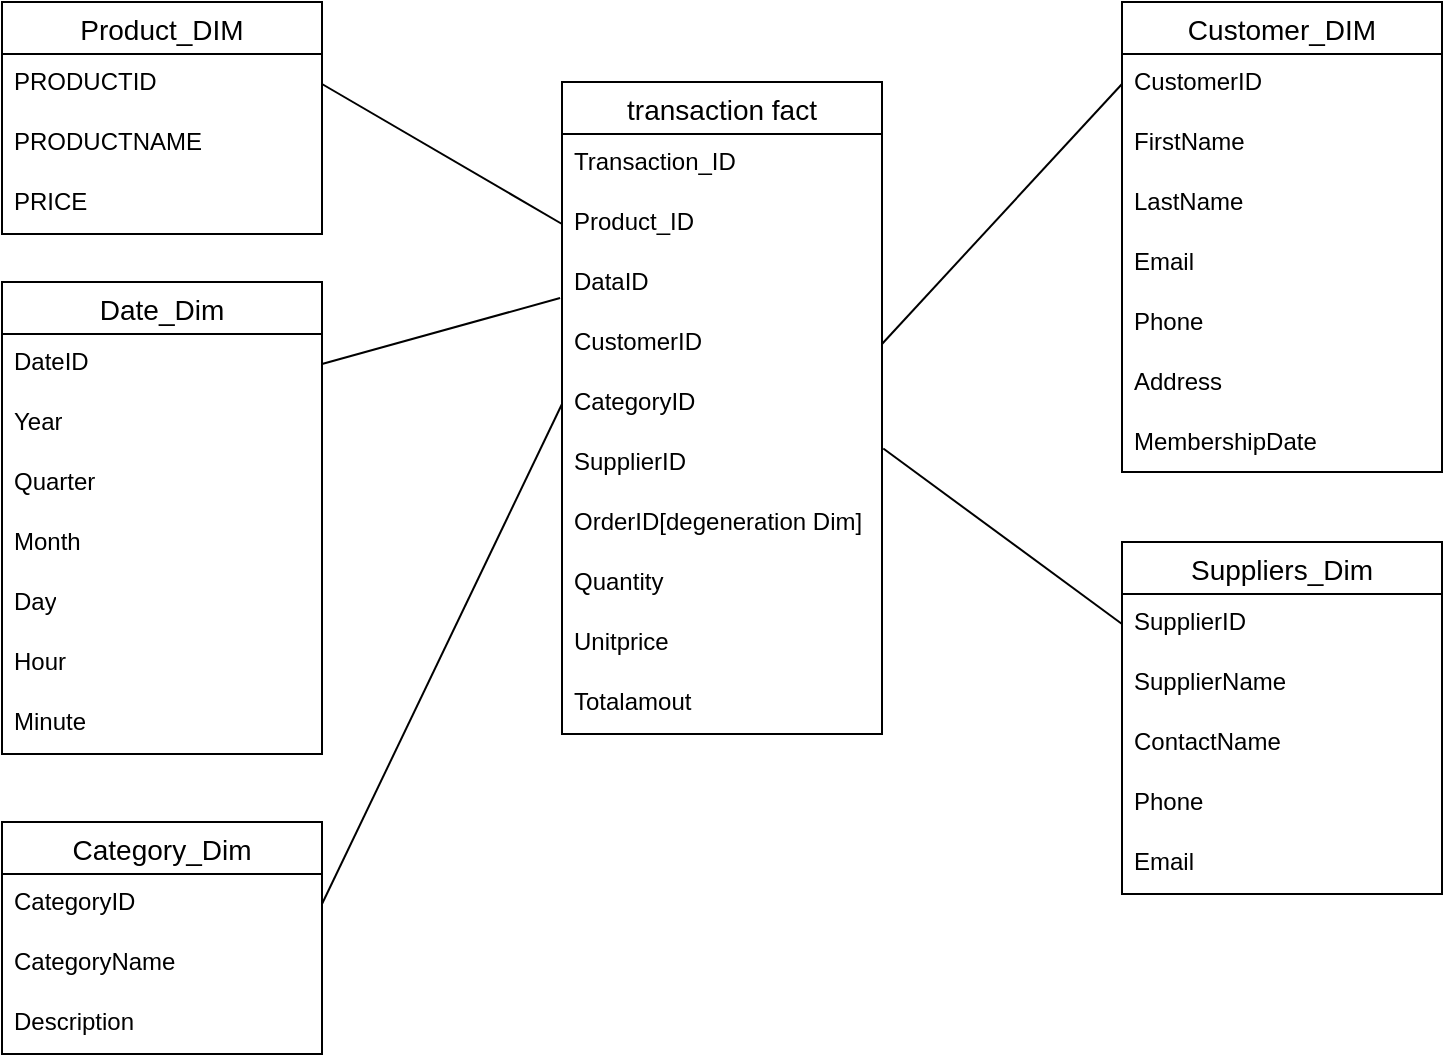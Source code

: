 <?xml version="1.0" encoding="UTF-8"?>
<mxfile version="26.0.5">
  <diagram name="Page-1" id="30N8eAI-o2hEbNPZL0pc">
    <mxGraphModel dx="976" dy="661" grid="1" gridSize="10" guides="1" tooltips="1" connect="1" arrows="1" fold="1" page="1" pageScale="1" pageWidth="827" pageHeight="1169" math="0" shadow="0">
      <root>
        <mxCell id="0" />
        <mxCell id="1" parent="0" />
        <mxCell id="7n53uG2axoxiYsYVunvY-4" value="" style="edgeStyle=orthogonalEdgeStyle;rounded=0;orthogonalLoop=1;jettySize=auto;html=1;" parent="1" edge="1">
          <mxGeometry relative="1" as="geometry">
            <mxPoint x="270" y="410" as="targetPoint" />
          </mxGeometry>
        </mxCell>
        <mxCell id="P4WPbD0DoGz35t1MUob3-14" value="transaction fact" style="swimlane;fontStyle=0;childLayout=stackLayout;horizontal=1;startSize=26;horizontalStack=0;resizeParent=1;resizeParentMax=0;resizeLast=0;collapsible=1;marginBottom=0;align=center;fontSize=14;" parent="1" vertex="1">
          <mxGeometry x="360" y="80" width="160" height="326" as="geometry" />
        </mxCell>
        <mxCell id="P4WPbD0DoGz35t1MUob3-41" value="Transaction_ID" style="text;strokeColor=none;fillColor=none;spacingLeft=4;spacingRight=4;overflow=hidden;rotatable=0;points=[[0,0.5],[1,0.5]];portConstraint=eastwest;fontSize=12;whiteSpace=wrap;html=1;" parent="P4WPbD0DoGz35t1MUob3-14" vertex="1">
          <mxGeometry y="26" width="160" height="30" as="geometry" />
        </mxCell>
        <mxCell id="P4WPbD0DoGz35t1MUob3-42" value="Product_ID" style="text;strokeColor=none;fillColor=none;spacingLeft=4;spacingRight=4;overflow=hidden;rotatable=0;points=[[0,0.5],[1,0.5]];portConstraint=eastwest;fontSize=12;whiteSpace=wrap;html=1;" parent="P4WPbD0DoGz35t1MUob3-14" vertex="1">
          <mxGeometry y="56" width="160" height="30" as="geometry" />
        </mxCell>
        <mxCell id="P4WPbD0DoGz35t1MUob3-57" value="DataID" style="text;strokeColor=none;fillColor=none;spacingLeft=4;spacingRight=4;overflow=hidden;rotatable=0;points=[[0,0.5],[1,0.5]];portConstraint=eastwest;fontSize=12;whiteSpace=wrap;html=1;" parent="P4WPbD0DoGz35t1MUob3-14" vertex="1">
          <mxGeometry y="86" width="160" height="30" as="geometry" />
        </mxCell>
        <mxCell id="P4WPbD0DoGz35t1MUob3-45" value="CustomerID" style="text;strokeColor=none;fillColor=none;spacingLeft=4;spacingRight=4;overflow=hidden;rotatable=0;points=[[0,0.5],[1,0.5]];portConstraint=eastwest;fontSize=12;whiteSpace=wrap;html=1;" parent="P4WPbD0DoGz35t1MUob3-14" vertex="1">
          <mxGeometry y="116" width="160" height="30" as="geometry" />
        </mxCell>
        <mxCell id="P4WPbD0DoGz35t1MUob3-43" value="CategoryID" style="text;strokeColor=none;fillColor=none;spacingLeft=4;spacingRight=4;overflow=hidden;rotatable=0;points=[[0,0.5],[1,0.5]];portConstraint=eastwest;fontSize=12;whiteSpace=wrap;html=1;" parent="P4WPbD0DoGz35t1MUob3-14" vertex="1">
          <mxGeometry y="146" width="160" height="30" as="geometry" />
        </mxCell>
        <mxCell id="P4WPbD0DoGz35t1MUob3-44" value="SupplierID" style="text;strokeColor=none;fillColor=none;spacingLeft=4;spacingRight=4;overflow=hidden;rotatable=0;points=[[0,0.5],[1,0.5]];portConstraint=eastwest;fontSize=12;whiteSpace=wrap;html=1;" parent="P4WPbD0DoGz35t1MUob3-14" vertex="1">
          <mxGeometry y="176" width="160" height="30" as="geometry" />
        </mxCell>
        <mxCell id="VtHosH_QOiQFz_T4gtvW-7" value="OrderID[degeneration Dim]" style="text;strokeColor=none;fillColor=none;spacingLeft=4;spacingRight=4;overflow=hidden;rotatable=0;points=[[0,0.5],[1,0.5]];portConstraint=eastwest;fontSize=12;whiteSpace=wrap;html=1;" parent="P4WPbD0DoGz35t1MUob3-14" vertex="1">
          <mxGeometry y="206" width="160" height="30" as="geometry" />
        </mxCell>
        <mxCell id="P4WPbD0DoGz35t1MUob3-47" value="Quantity" style="text;strokeColor=none;fillColor=none;spacingLeft=4;spacingRight=4;overflow=hidden;rotatable=0;points=[[0,0.5],[1,0.5]];portConstraint=eastwest;fontSize=12;whiteSpace=wrap;html=1;" parent="P4WPbD0DoGz35t1MUob3-14" vertex="1">
          <mxGeometry y="236" width="160" height="30" as="geometry" />
        </mxCell>
        <mxCell id="P4WPbD0DoGz35t1MUob3-48" value="Unitprice" style="text;strokeColor=none;fillColor=none;spacingLeft=4;spacingRight=4;overflow=hidden;rotatable=0;points=[[0,0.5],[1,0.5]];portConstraint=eastwest;fontSize=12;whiteSpace=wrap;html=1;" parent="P4WPbD0DoGz35t1MUob3-14" vertex="1">
          <mxGeometry y="266" width="160" height="30" as="geometry" />
        </mxCell>
        <mxCell id="P4WPbD0DoGz35t1MUob3-49" value="Totalamout" style="text;strokeColor=none;fillColor=none;spacingLeft=4;spacingRight=4;overflow=hidden;rotatable=0;points=[[0,0.5],[1,0.5]];portConstraint=eastwest;fontSize=12;whiteSpace=wrap;html=1;" parent="P4WPbD0DoGz35t1MUob3-14" vertex="1">
          <mxGeometry y="296" width="160" height="30" as="geometry" />
        </mxCell>
        <mxCell id="P4WPbD0DoGz35t1MUob3-18" value="Customer_DIM" style="swimlane;fontStyle=0;childLayout=stackLayout;horizontal=1;startSize=26;horizontalStack=0;resizeParent=1;resizeParentMax=0;resizeLast=0;collapsible=1;marginBottom=0;align=center;fontSize=14;" parent="1" vertex="1">
          <mxGeometry x="640" y="40" width="160" height="235" as="geometry">
            <mxRectangle x="620" y="40" width="130" height="30" as="alternateBounds" />
          </mxGeometry>
        </mxCell>
        <mxCell id="7n53uG2axoxiYsYVunvY-18" value="CustomerID" style="text;strokeColor=none;fillColor=none;spacingLeft=4;spacingRight=4;overflow=hidden;rotatable=0;points=[[0,0.5],[1,0.5]];portConstraint=eastwest;fontSize=12;whiteSpace=wrap;html=1;" parent="P4WPbD0DoGz35t1MUob3-18" vertex="1">
          <mxGeometry y="26" width="160" height="30" as="geometry" />
        </mxCell>
        <mxCell id="P4WPbD0DoGz35t1MUob3-19" value="FirstName" style="text;strokeColor=none;fillColor=none;spacingLeft=4;spacingRight=4;overflow=hidden;rotatable=0;points=[[0,0.5],[1,0.5]];portConstraint=eastwest;fontSize=12;whiteSpace=wrap;html=1;" parent="P4WPbD0DoGz35t1MUob3-18" vertex="1">
          <mxGeometry y="56" width="160" height="30" as="geometry" />
        </mxCell>
        <mxCell id="P4WPbD0DoGz35t1MUob3-20" value="LastName" style="text;strokeColor=none;fillColor=none;spacingLeft=4;spacingRight=4;overflow=hidden;rotatable=0;points=[[0,0.5],[1,0.5]];portConstraint=eastwest;fontSize=12;whiteSpace=wrap;html=1;" parent="P4WPbD0DoGz35t1MUob3-18" vertex="1">
          <mxGeometry y="86" width="160" height="30" as="geometry" />
        </mxCell>
        <mxCell id="P4WPbD0DoGz35t1MUob3-21" value="Email" style="text;strokeColor=none;fillColor=none;spacingLeft=4;spacingRight=4;overflow=hidden;rotatable=0;points=[[0,0.5],[1,0.5]];portConstraint=eastwest;fontSize=12;whiteSpace=wrap;html=1;" parent="P4WPbD0DoGz35t1MUob3-18" vertex="1">
          <mxGeometry y="116" width="160" height="30" as="geometry" />
        </mxCell>
        <mxCell id="7n53uG2axoxiYsYVunvY-14" value="Phone" style="text;strokeColor=none;fillColor=none;spacingLeft=4;spacingRight=4;overflow=hidden;rotatable=0;points=[[0,0.5],[1,0.5]];portConstraint=eastwest;fontSize=12;whiteSpace=wrap;html=1;" parent="P4WPbD0DoGz35t1MUob3-18" vertex="1">
          <mxGeometry y="146" width="160" height="30" as="geometry" />
        </mxCell>
        <mxCell id="7n53uG2axoxiYsYVunvY-15" value="Address" style="text;strokeColor=none;fillColor=none;spacingLeft=4;spacingRight=4;overflow=hidden;rotatable=0;points=[[0,0.5],[1,0.5]];portConstraint=eastwest;fontSize=12;whiteSpace=wrap;html=1;" parent="P4WPbD0DoGz35t1MUob3-18" vertex="1">
          <mxGeometry y="176" width="160" height="30" as="geometry" />
        </mxCell>
        <mxCell id="7n53uG2axoxiYsYVunvY-16" value="MembershipDate" style="text;strokeColor=none;fillColor=none;spacingLeft=4;spacingRight=4;overflow=hidden;rotatable=0;points=[[0,0.5],[1,0.5]];portConstraint=eastwest;fontSize=12;whiteSpace=wrap;html=1;" parent="P4WPbD0DoGz35t1MUob3-18" vertex="1">
          <mxGeometry y="206" width="160" height="29" as="geometry" />
        </mxCell>
        <mxCell id="P4WPbD0DoGz35t1MUob3-22" value="Suppliers_Dim" style="swimlane;fontStyle=0;childLayout=stackLayout;horizontal=1;startSize=26;horizontalStack=0;resizeParent=1;resizeParentMax=0;resizeLast=0;collapsible=1;marginBottom=0;align=center;fontSize=14;" parent="1" vertex="1">
          <mxGeometry x="640" y="310" width="160" height="176" as="geometry" />
        </mxCell>
        <mxCell id="P4WPbD0DoGz35t1MUob3-23" value="SupplierID" style="text;strokeColor=none;fillColor=none;spacingLeft=4;spacingRight=4;overflow=hidden;rotatable=0;points=[[0,0.5],[1,0.5]];portConstraint=eastwest;fontSize=12;whiteSpace=wrap;html=1;" parent="P4WPbD0DoGz35t1MUob3-22" vertex="1">
          <mxGeometry y="26" width="160" height="30" as="geometry" />
        </mxCell>
        <mxCell id="P4WPbD0DoGz35t1MUob3-24" value="SupplierName" style="text;strokeColor=none;fillColor=none;spacingLeft=4;spacingRight=4;overflow=hidden;rotatable=0;points=[[0,0.5],[1,0.5]];portConstraint=eastwest;fontSize=12;whiteSpace=wrap;html=1;" parent="P4WPbD0DoGz35t1MUob3-22" vertex="1">
          <mxGeometry y="56" width="160" height="30" as="geometry" />
        </mxCell>
        <mxCell id="P4WPbD0DoGz35t1MUob3-25" value="ContactName" style="text;strokeColor=none;fillColor=none;spacingLeft=4;spacingRight=4;overflow=hidden;rotatable=0;points=[[0,0.5],[1,0.5]];portConstraint=eastwest;fontSize=12;whiteSpace=wrap;html=1;" parent="P4WPbD0DoGz35t1MUob3-22" vertex="1">
          <mxGeometry y="86" width="160" height="30" as="geometry" />
        </mxCell>
        <mxCell id="VtHosH_QOiQFz_T4gtvW-2" value="Phone" style="text;strokeColor=none;fillColor=none;spacingLeft=4;spacingRight=4;overflow=hidden;rotatable=0;points=[[0,0.5],[1,0.5]];portConstraint=eastwest;fontSize=12;whiteSpace=wrap;html=1;" parent="P4WPbD0DoGz35t1MUob3-22" vertex="1">
          <mxGeometry y="116" width="160" height="30" as="geometry" />
        </mxCell>
        <mxCell id="VtHosH_QOiQFz_T4gtvW-3" value="Email" style="text;strokeColor=none;fillColor=none;spacingLeft=4;spacingRight=4;overflow=hidden;rotatable=0;points=[[0,0.5],[1,0.5]];portConstraint=eastwest;fontSize=12;whiteSpace=wrap;html=1;" parent="P4WPbD0DoGz35t1MUob3-22" vertex="1">
          <mxGeometry y="146" width="160" height="30" as="geometry" />
        </mxCell>
        <mxCell id="P4WPbD0DoGz35t1MUob3-26" value="Category_Dim" style="swimlane;fontStyle=0;childLayout=stackLayout;horizontal=1;startSize=26;horizontalStack=0;resizeParent=1;resizeParentMax=0;resizeLast=0;collapsible=1;marginBottom=0;align=center;fontSize=14;" parent="1" vertex="1">
          <mxGeometry x="80" y="450" width="160" height="116" as="geometry" />
        </mxCell>
        <mxCell id="P4WPbD0DoGz35t1MUob3-27" value="CategoryID" style="text;strokeColor=none;fillColor=none;spacingLeft=4;spacingRight=4;overflow=hidden;rotatable=0;points=[[0,0.5],[1,0.5]];portConstraint=eastwest;fontSize=12;whiteSpace=wrap;html=1;" parent="P4WPbD0DoGz35t1MUob3-26" vertex="1">
          <mxGeometry y="26" width="160" height="30" as="geometry" />
        </mxCell>
        <mxCell id="P4WPbD0DoGz35t1MUob3-28" value="CategoryName" style="text;strokeColor=none;fillColor=none;spacingLeft=4;spacingRight=4;overflow=hidden;rotatable=0;points=[[0,0.5],[1,0.5]];portConstraint=eastwest;fontSize=12;whiteSpace=wrap;html=1;" parent="P4WPbD0DoGz35t1MUob3-26" vertex="1">
          <mxGeometry y="56" width="160" height="30" as="geometry" />
        </mxCell>
        <mxCell id="P4WPbD0DoGz35t1MUob3-29" value="Description" style="text;strokeColor=none;fillColor=none;spacingLeft=4;spacingRight=4;overflow=hidden;rotatable=0;points=[[0,0.5],[1,0.5]];portConstraint=eastwest;fontSize=12;whiteSpace=wrap;html=1;" parent="P4WPbD0DoGz35t1MUob3-26" vertex="1">
          <mxGeometry y="86" width="160" height="30" as="geometry" />
        </mxCell>
        <mxCell id="IGvwOhfdOntMEw7CMS61-8" value="Product_DIM" style="swimlane;fontStyle=0;childLayout=stackLayout;horizontal=1;startSize=26;horizontalStack=0;resizeParent=1;resizeParentMax=0;resizeLast=0;collapsible=1;marginBottom=0;align=center;fontSize=14;" parent="1" vertex="1">
          <mxGeometry x="80" y="40" width="160" height="116" as="geometry" />
        </mxCell>
        <mxCell id="IGvwOhfdOntMEw7CMS61-9" value="&lt;div&gt;&lt;span style=&quot;background-color: transparent; color: light-dark(rgb(0, 0, 0), rgb(255, 255, 255));&quot;&gt;PRODUCTID&lt;/span&gt;&lt;/div&gt;&lt;div&gt;&lt;br&gt;&lt;/div&gt;" style="text;strokeColor=none;fillColor=none;spacingLeft=4;spacingRight=4;overflow=hidden;rotatable=0;points=[[0,0.5],[1,0.5]];portConstraint=eastwest;fontSize=12;whiteSpace=wrap;html=1;" parent="IGvwOhfdOntMEw7CMS61-8" vertex="1">
          <mxGeometry y="26" width="160" height="30" as="geometry" />
        </mxCell>
        <mxCell id="IGvwOhfdOntMEw7CMS61-10" value="&lt;div&gt;PRODUCTNAME&lt;/div&gt;" style="text;strokeColor=none;fillColor=none;spacingLeft=4;spacingRight=4;overflow=hidden;rotatable=0;points=[[0,0.5],[1,0.5]];portConstraint=eastwest;fontSize=12;whiteSpace=wrap;html=1;" parent="IGvwOhfdOntMEw7CMS61-8" vertex="1">
          <mxGeometry y="56" width="160" height="30" as="geometry" />
        </mxCell>
        <mxCell id="IGvwOhfdOntMEw7CMS61-17" value="&lt;div&gt;&lt;span style=&quot;background-color: transparent; color: light-dark(rgb(0, 0, 0), rgb(255, 255, 255));&quot;&gt;PRICE&lt;/span&gt;&lt;/div&gt;&lt;div&gt;&lt;br&gt;&lt;/div&gt;" style="text;strokeColor=none;fillColor=none;spacingLeft=4;spacingRight=4;overflow=hidden;rotatable=0;points=[[0,0.5],[1,0.5]];portConstraint=eastwest;fontSize=12;whiteSpace=wrap;html=1;" parent="IGvwOhfdOntMEw7CMS61-8" vertex="1">
          <mxGeometry y="86" width="160" height="30" as="geometry" />
        </mxCell>
        <mxCell id="P4WPbD0DoGz35t1MUob3-30" value="Date_Dim" style="swimlane;fontStyle=0;childLayout=stackLayout;horizontal=1;startSize=26;horizontalStack=0;resizeParent=1;resizeParentMax=0;resizeLast=0;collapsible=1;marginBottom=0;align=center;fontSize=14;" parent="1" vertex="1">
          <mxGeometry x="80" y="180" width="160" height="236" as="geometry" />
        </mxCell>
        <mxCell id="P4WPbD0DoGz35t1MUob3-31" value="DateID" style="text;strokeColor=none;fillColor=none;spacingLeft=4;spacingRight=4;overflow=hidden;rotatable=0;points=[[0,0.5],[1,0.5]];portConstraint=eastwest;fontSize=12;whiteSpace=wrap;html=1;" parent="P4WPbD0DoGz35t1MUob3-30" vertex="1">
          <mxGeometry y="26" width="160" height="30" as="geometry" />
        </mxCell>
        <mxCell id="P4WPbD0DoGz35t1MUob3-32" value="Year" style="text;strokeColor=none;fillColor=none;spacingLeft=4;spacingRight=4;overflow=hidden;rotatable=0;points=[[0,0.5],[1,0.5]];portConstraint=eastwest;fontSize=12;whiteSpace=wrap;html=1;" parent="P4WPbD0DoGz35t1MUob3-30" vertex="1">
          <mxGeometry y="56" width="160" height="30" as="geometry" />
        </mxCell>
        <mxCell id="P4WPbD0DoGz35t1MUob3-33" value="Quarter" style="text;strokeColor=none;fillColor=none;spacingLeft=4;spacingRight=4;overflow=hidden;rotatable=0;points=[[0,0.5],[1,0.5]];portConstraint=eastwest;fontSize=12;whiteSpace=wrap;html=1;" parent="P4WPbD0DoGz35t1MUob3-30" vertex="1">
          <mxGeometry y="86" width="160" height="30" as="geometry" />
        </mxCell>
        <mxCell id="P4WPbD0DoGz35t1MUob3-35" value="Month" style="text;strokeColor=none;fillColor=none;spacingLeft=4;spacingRight=4;overflow=hidden;rotatable=0;points=[[0,0.5],[1,0.5]];portConstraint=eastwest;fontSize=12;whiteSpace=wrap;html=1;" parent="P4WPbD0DoGz35t1MUob3-30" vertex="1">
          <mxGeometry y="116" width="160" height="30" as="geometry" />
        </mxCell>
        <mxCell id="P4WPbD0DoGz35t1MUob3-36" value="Day" style="text;strokeColor=none;fillColor=none;spacingLeft=4;spacingRight=4;overflow=hidden;rotatable=0;points=[[0,0.5],[1,0.5]];portConstraint=eastwest;fontSize=12;whiteSpace=wrap;html=1;" parent="P4WPbD0DoGz35t1MUob3-30" vertex="1">
          <mxGeometry y="146" width="160" height="30" as="geometry" />
        </mxCell>
        <mxCell id="P4WPbD0DoGz35t1MUob3-37" value="Hour" style="text;strokeColor=none;fillColor=none;spacingLeft=4;spacingRight=4;overflow=hidden;rotatable=0;points=[[0,0.5],[1,0.5]];portConstraint=eastwest;fontSize=12;whiteSpace=wrap;html=1;" parent="P4WPbD0DoGz35t1MUob3-30" vertex="1">
          <mxGeometry y="176" width="160" height="30" as="geometry" />
        </mxCell>
        <mxCell id="P4WPbD0DoGz35t1MUob3-38" value="Minute" style="text;strokeColor=none;fillColor=none;spacingLeft=4;spacingRight=4;overflow=hidden;rotatable=0;points=[[0,0.5],[1,0.5]];portConstraint=eastwest;fontSize=12;whiteSpace=wrap;html=1;" parent="P4WPbD0DoGz35t1MUob3-30" vertex="1">
          <mxGeometry y="206" width="160" height="30" as="geometry" />
        </mxCell>
        <mxCell id="VtHosH_QOiQFz_T4gtvW-5" value="" style="endArrow=none;html=1;rounded=0;entryX=0;entryY=0.5;entryDx=0;entryDy=0;exitX=1.004;exitY=0.242;exitDx=0;exitDy=0;exitPerimeter=0;" parent="1" source="P4WPbD0DoGz35t1MUob3-44" target="P4WPbD0DoGz35t1MUob3-23" edge="1">
          <mxGeometry width="50" height="50" relative="1" as="geometry">
            <mxPoint x="550" y="480" as="sourcePoint" />
            <mxPoint x="600" y="430" as="targetPoint" />
          </mxGeometry>
        </mxCell>
        <mxCell id="P4WPbD0DoGz35t1MUob3-55" value="" style="endArrow=none;html=1;rounded=0;exitX=1;exitY=0.5;exitDx=0;exitDy=0;entryX=0;entryY=0.5;entryDx=0;entryDy=0;" parent="1" source="P4WPbD0DoGz35t1MUob3-45" target="7n53uG2axoxiYsYVunvY-18" edge="1">
          <mxGeometry relative="1" as="geometry">
            <mxPoint x="440" y="270" as="sourcePoint" />
            <mxPoint x="600" y="270" as="targetPoint" />
          </mxGeometry>
        </mxCell>
        <mxCell id="7n53uG2axoxiYsYVunvY-19" value="" style="endArrow=none;html=1;rounded=0;entryX=0;entryY=0.5;entryDx=0;entryDy=0;exitX=1;exitY=0.5;exitDx=0;exitDy=0;" parent="1" source="P4WPbD0DoGz35t1MUob3-27" target="P4WPbD0DoGz35t1MUob3-43" edge="1">
          <mxGeometry width="50" height="50" relative="1" as="geometry">
            <mxPoint x="360" y="420" as="sourcePoint" />
            <mxPoint x="410" y="370" as="targetPoint" />
          </mxGeometry>
        </mxCell>
        <mxCell id="7n53uG2axoxiYsYVunvY-20" value="" style="endArrow=none;html=1;rounded=0;entryX=1;entryY=0.5;entryDx=0;entryDy=0;exitX=-0.006;exitY=0.733;exitDx=0;exitDy=0;exitPerimeter=0;" parent="1" source="P4WPbD0DoGz35t1MUob3-57" target="P4WPbD0DoGz35t1MUob3-31" edge="1">
          <mxGeometry width="50" height="50" relative="1" as="geometry">
            <mxPoint x="490" y="340" as="sourcePoint" />
            <mxPoint x="270" y="360" as="targetPoint" />
          </mxGeometry>
        </mxCell>
        <mxCell id="VtHosH_QOiQFz_T4gtvW-6" value="" style="endArrow=none;html=1;rounded=0;exitX=0;exitY=0.5;exitDx=0;exitDy=0;entryX=1;entryY=0.5;entryDx=0;entryDy=0;" parent="1" source="P4WPbD0DoGz35t1MUob3-42" target="IGvwOhfdOntMEw7CMS61-9" edge="1">
          <mxGeometry relative="1" as="geometry">
            <mxPoint x="530" y="221" as="sourcePoint" />
            <mxPoint x="627" y="100" as="targetPoint" />
            <Array as="points" />
          </mxGeometry>
        </mxCell>
      </root>
    </mxGraphModel>
  </diagram>
</mxfile>
